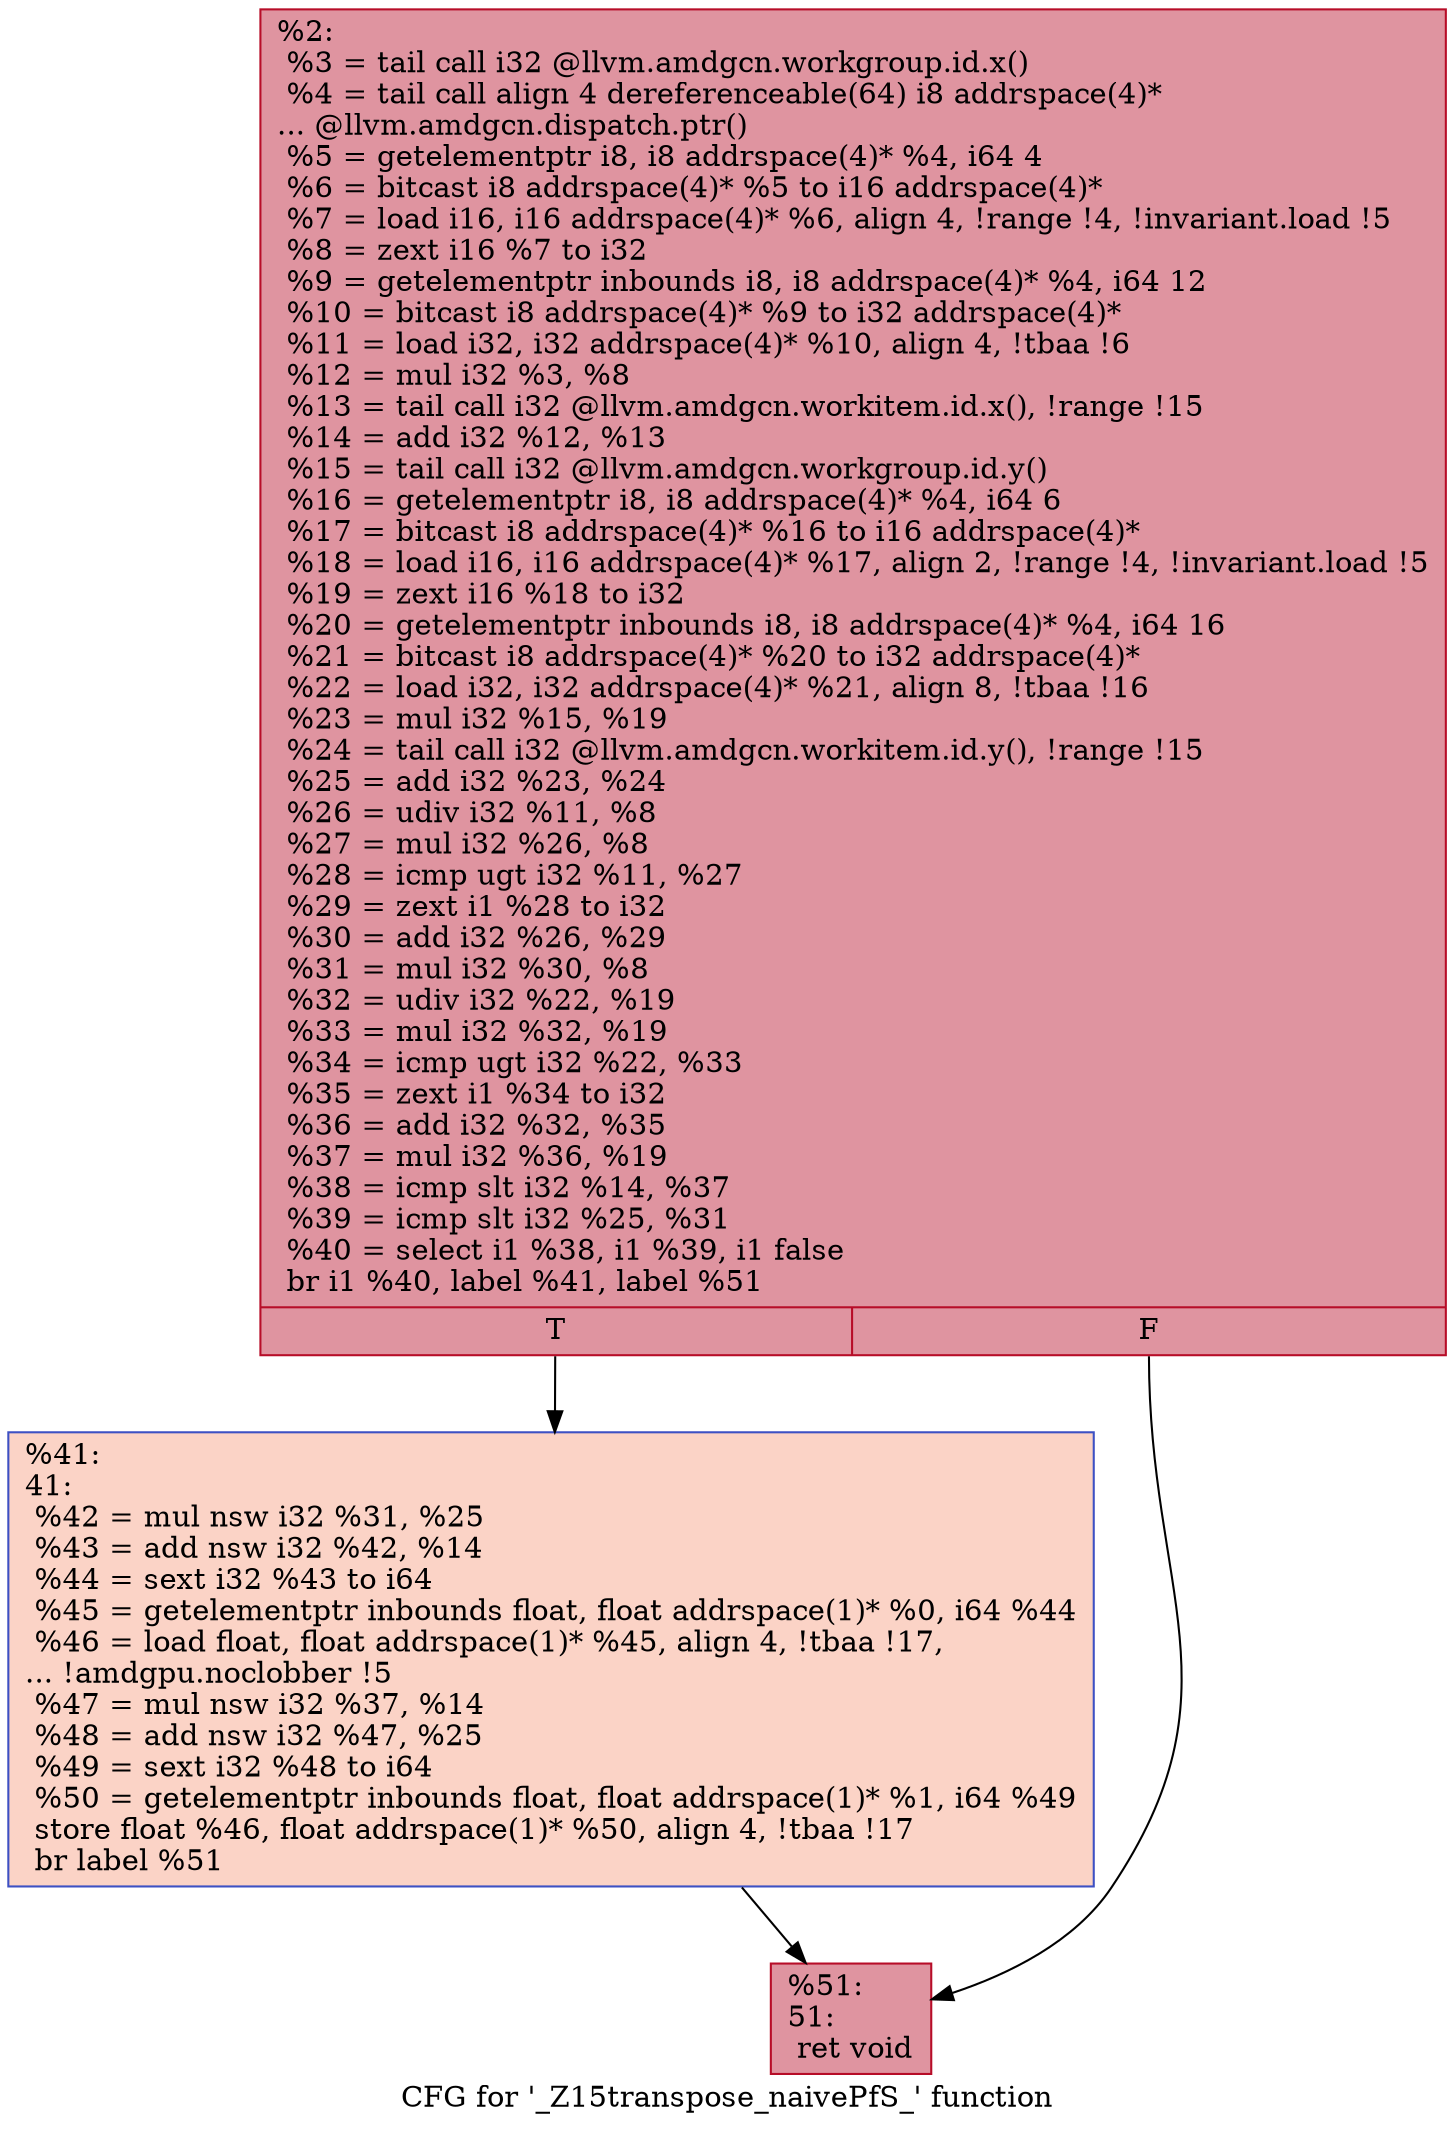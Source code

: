 digraph "CFG for '_Z15transpose_naivePfS_' function" {
	label="CFG for '_Z15transpose_naivePfS_' function";

	Node0x63c7790 [shape=record,color="#b70d28ff", style=filled, fillcolor="#b70d2870",label="{%2:\l  %3 = tail call i32 @llvm.amdgcn.workgroup.id.x()\l  %4 = tail call align 4 dereferenceable(64) i8 addrspace(4)*\l... @llvm.amdgcn.dispatch.ptr()\l  %5 = getelementptr i8, i8 addrspace(4)* %4, i64 4\l  %6 = bitcast i8 addrspace(4)* %5 to i16 addrspace(4)*\l  %7 = load i16, i16 addrspace(4)* %6, align 4, !range !4, !invariant.load !5\l  %8 = zext i16 %7 to i32\l  %9 = getelementptr inbounds i8, i8 addrspace(4)* %4, i64 12\l  %10 = bitcast i8 addrspace(4)* %9 to i32 addrspace(4)*\l  %11 = load i32, i32 addrspace(4)* %10, align 4, !tbaa !6\l  %12 = mul i32 %3, %8\l  %13 = tail call i32 @llvm.amdgcn.workitem.id.x(), !range !15\l  %14 = add i32 %12, %13\l  %15 = tail call i32 @llvm.amdgcn.workgroup.id.y()\l  %16 = getelementptr i8, i8 addrspace(4)* %4, i64 6\l  %17 = bitcast i8 addrspace(4)* %16 to i16 addrspace(4)*\l  %18 = load i16, i16 addrspace(4)* %17, align 2, !range !4, !invariant.load !5\l  %19 = zext i16 %18 to i32\l  %20 = getelementptr inbounds i8, i8 addrspace(4)* %4, i64 16\l  %21 = bitcast i8 addrspace(4)* %20 to i32 addrspace(4)*\l  %22 = load i32, i32 addrspace(4)* %21, align 8, !tbaa !16\l  %23 = mul i32 %15, %19\l  %24 = tail call i32 @llvm.amdgcn.workitem.id.y(), !range !15\l  %25 = add i32 %23, %24\l  %26 = udiv i32 %11, %8\l  %27 = mul i32 %26, %8\l  %28 = icmp ugt i32 %11, %27\l  %29 = zext i1 %28 to i32\l  %30 = add i32 %26, %29\l  %31 = mul i32 %30, %8\l  %32 = udiv i32 %22, %19\l  %33 = mul i32 %32, %19\l  %34 = icmp ugt i32 %22, %33\l  %35 = zext i1 %34 to i32\l  %36 = add i32 %32, %35\l  %37 = mul i32 %36, %19\l  %38 = icmp slt i32 %14, %37\l  %39 = icmp slt i32 %25, %31\l  %40 = select i1 %38, i1 %39, i1 false\l  br i1 %40, label %41, label %51\l|{<s0>T|<s1>F}}"];
	Node0x63c7790:s0 -> Node0x63cbfe0;
	Node0x63c7790:s1 -> Node0x63cc070;
	Node0x63cbfe0 [shape=record,color="#3d50c3ff", style=filled, fillcolor="#f59c7d70",label="{%41:\l41:                                               \l  %42 = mul nsw i32 %31, %25\l  %43 = add nsw i32 %42, %14\l  %44 = sext i32 %43 to i64\l  %45 = getelementptr inbounds float, float addrspace(1)* %0, i64 %44\l  %46 = load float, float addrspace(1)* %45, align 4, !tbaa !17,\l... !amdgpu.noclobber !5\l  %47 = mul nsw i32 %37, %14\l  %48 = add nsw i32 %47, %25\l  %49 = sext i32 %48 to i64\l  %50 = getelementptr inbounds float, float addrspace(1)* %1, i64 %49\l  store float %46, float addrspace(1)* %50, align 4, !tbaa !17\l  br label %51\l}"];
	Node0x63cbfe0 -> Node0x63cc070;
	Node0x63cc070 [shape=record,color="#b70d28ff", style=filled, fillcolor="#b70d2870",label="{%51:\l51:                                               \l  ret void\l}"];
}
